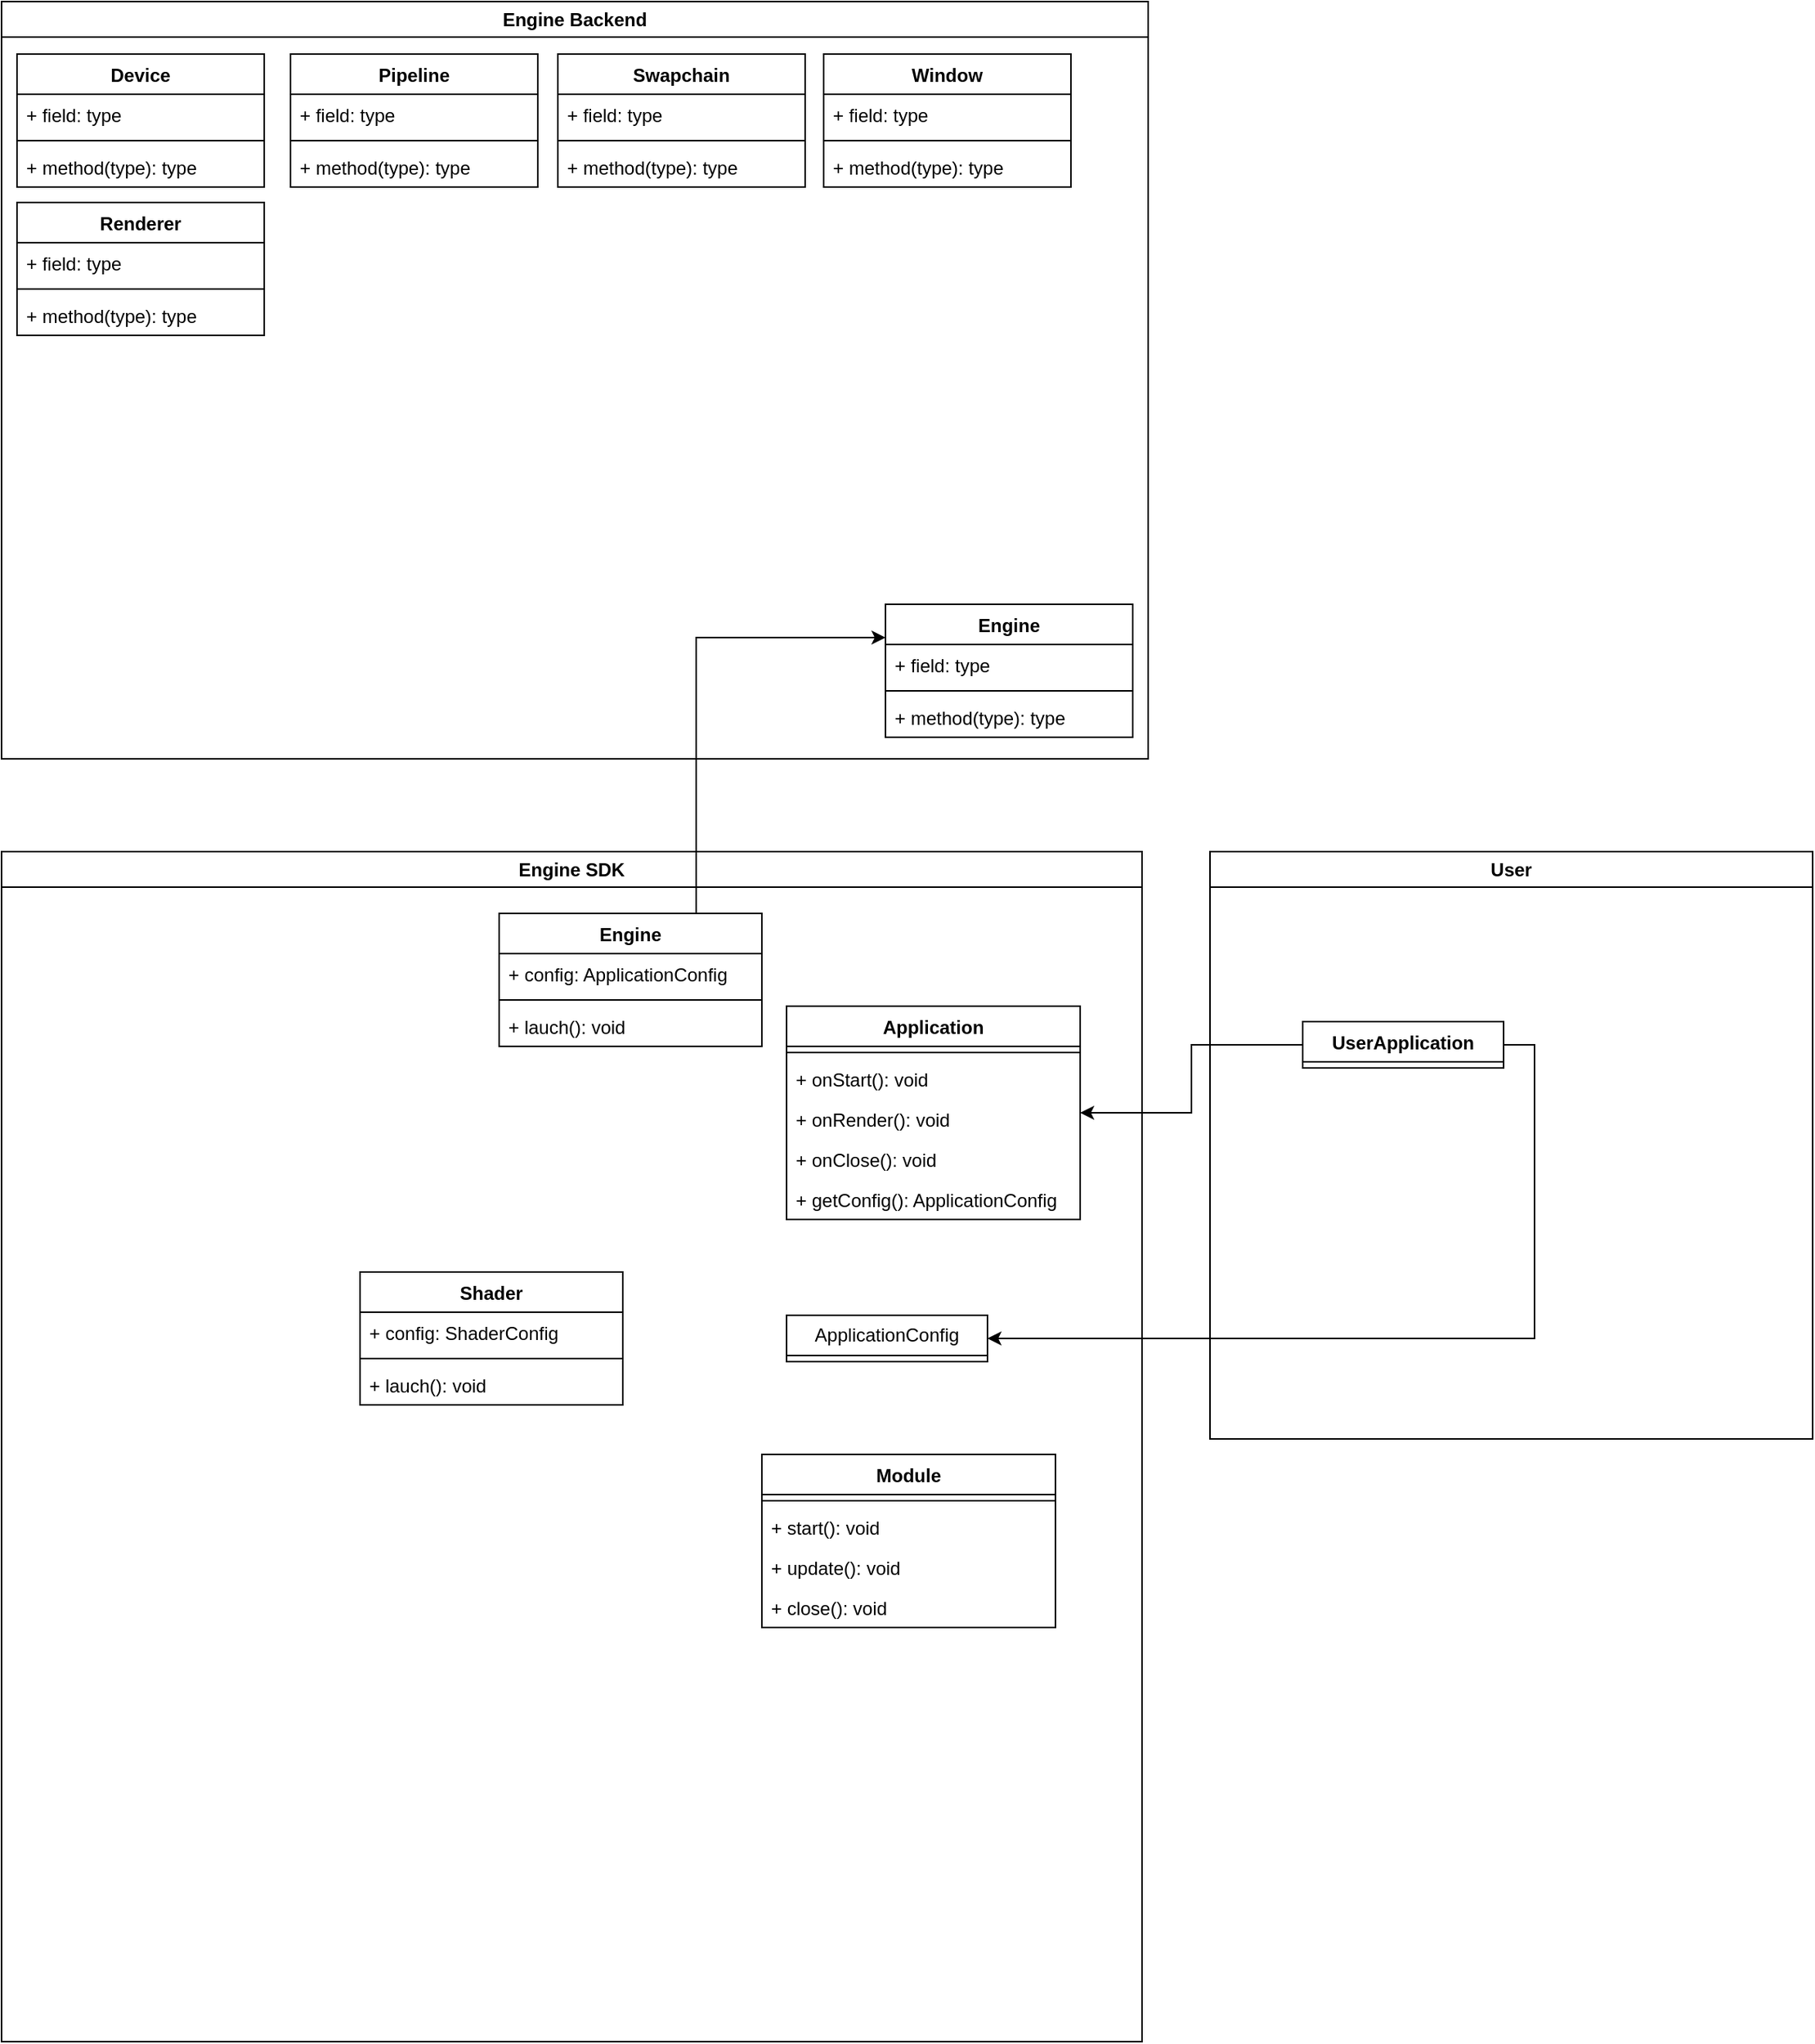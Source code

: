 <mxfile version="27.1.6" pages="4">
  <diagram id="8CSW4FF90N1-vGutsru7" name="architecture">
    <mxGraphModel dx="2864" dy="2256" grid="1" gridSize="10" guides="1" tooltips="1" connect="1" arrows="1" fold="1" page="1" pageScale="1" pageWidth="827" pageHeight="1169" math="0" shadow="0">
      <root>
        <mxCell id="0" />
        <mxCell id="1" parent="0" />
        <mxCell id="BBOB6hUD_L7DVc7jGb6--17" value="Engine SDK" style="swimlane;whiteSpace=wrap;html=1;" parent="1" vertex="1">
          <mxGeometry x="-782" y="-180" width="738" height="770" as="geometry" />
        </mxCell>
        <mxCell id="BBOB6hUD_L7DVc7jGb6--18" value="Application" style="swimlane;fontStyle=1;align=center;verticalAlign=top;childLayout=stackLayout;horizontal=1;startSize=26;horizontalStack=0;resizeParent=1;resizeParentMax=0;resizeLast=0;collapsible=1;marginBottom=0;whiteSpace=wrap;html=1;" parent="BBOB6hUD_L7DVc7jGb6--17" vertex="1">
          <mxGeometry x="508" y="100" width="190" height="138" as="geometry">
            <mxRectangle x="548" y="100" width="100" height="30" as="alternateBounds" />
          </mxGeometry>
        </mxCell>
        <mxCell id="BBOB6hUD_L7DVc7jGb6--20" value="" style="line;strokeWidth=1;fillColor=none;align=left;verticalAlign=middle;spacingTop=-1;spacingLeft=3;spacingRight=3;rotatable=0;labelPosition=right;points=[];portConstraint=eastwest;strokeColor=inherit;" parent="BBOB6hUD_L7DVc7jGb6--18" vertex="1">
          <mxGeometry y="26" width="190" height="8" as="geometry" />
        </mxCell>
        <mxCell id="BBOB6hUD_L7DVc7jGb6--21" value="+ onStart(): void" style="text;strokeColor=none;fillColor=none;align=left;verticalAlign=top;spacingLeft=4;spacingRight=4;overflow=hidden;rotatable=0;points=[[0,0.5],[1,0.5]];portConstraint=eastwest;whiteSpace=wrap;html=1;" parent="BBOB6hUD_L7DVc7jGb6--18" vertex="1">
          <mxGeometry y="34" width="190" height="26" as="geometry" />
        </mxCell>
        <mxCell id="BBOB6hUD_L7DVc7jGb6--22" value="+ onRender(): void" style="text;strokeColor=none;fillColor=none;align=left;verticalAlign=top;spacingLeft=4;spacingRight=4;overflow=hidden;rotatable=0;points=[[0,0.5],[1,0.5]];portConstraint=eastwest;whiteSpace=wrap;html=1;" parent="BBOB6hUD_L7DVc7jGb6--18" vertex="1">
          <mxGeometry y="60" width="190" height="26" as="geometry" />
        </mxCell>
        <mxCell id="BBOB6hUD_L7DVc7jGb6--24" value="+ onClose(): void" style="text;strokeColor=none;fillColor=none;align=left;verticalAlign=top;spacingLeft=4;spacingRight=4;overflow=hidden;rotatable=0;points=[[0,0.5],[1,0.5]];portConstraint=eastwest;whiteSpace=wrap;html=1;" parent="BBOB6hUD_L7DVc7jGb6--18" vertex="1">
          <mxGeometry y="86" width="190" height="26" as="geometry" />
        </mxCell>
        <mxCell id="BBOB6hUD_L7DVc7jGb6--79" value="+ getConfig(): ApplicationConfig" style="text;strokeColor=none;fillColor=none;align=left;verticalAlign=top;spacingLeft=4;spacingRight=4;overflow=hidden;rotatable=0;points=[[0,0.5],[1,0.5]];portConstraint=eastwest;whiteSpace=wrap;html=1;" parent="BBOB6hUD_L7DVc7jGb6--18" vertex="1">
          <mxGeometry y="112" width="190" height="26" as="geometry" />
        </mxCell>
        <mxCell id="BBOB6hUD_L7DVc7jGb6--69" value="ApplicationConfig" style="swimlane;fontStyle=0;childLayout=stackLayout;horizontal=1;startSize=26;fillColor=none;horizontalStack=0;resizeParent=1;resizeParentMax=0;resizeLast=0;collapsible=1;marginBottom=0;whiteSpace=wrap;html=1;" parent="BBOB6hUD_L7DVc7jGb6--17" vertex="1" collapsed="1">
          <mxGeometry x="508" y="300" width="130" height="30" as="geometry">
            <mxRectangle x="508" y="300" width="142" height="52" as="alternateBounds" />
          </mxGeometry>
        </mxCell>
        <mxCell id="BBOB6hUD_L7DVc7jGb6--70" value="*** fields ***" style="text;strokeColor=none;fillColor=none;align=left;verticalAlign=top;spacingLeft=4;spacingRight=4;overflow=hidden;rotatable=0;points=[[0,0.5],[1,0.5]];portConstraint=eastwest;whiteSpace=wrap;html=1;" parent="BBOB6hUD_L7DVc7jGb6--69" vertex="1">
          <mxGeometry y="26" width="142" height="26" as="geometry" />
        </mxCell>
        <mxCell id="BBOB6hUD_L7DVc7jGb6--86" value="Module" style="swimlane;fontStyle=1;align=center;verticalAlign=top;childLayout=stackLayout;horizontal=1;startSize=26;horizontalStack=0;resizeParent=1;resizeParentMax=0;resizeLast=0;collapsible=1;marginBottom=0;whiteSpace=wrap;html=1;" parent="BBOB6hUD_L7DVc7jGb6--17" vertex="1">
          <mxGeometry x="492" y="390" width="190" height="112" as="geometry">
            <mxRectangle x="548" y="100" width="100" height="30" as="alternateBounds" />
          </mxGeometry>
        </mxCell>
        <mxCell id="BBOB6hUD_L7DVc7jGb6--87" value="" style="line;strokeWidth=1;fillColor=none;align=left;verticalAlign=middle;spacingTop=-1;spacingLeft=3;spacingRight=3;rotatable=0;labelPosition=right;points=[];portConstraint=eastwest;strokeColor=inherit;" parent="BBOB6hUD_L7DVc7jGb6--86" vertex="1">
          <mxGeometry y="26" width="190" height="8" as="geometry" />
        </mxCell>
        <mxCell id="BBOB6hUD_L7DVc7jGb6--88" value="+ start(): void" style="text;strokeColor=none;fillColor=none;align=left;verticalAlign=top;spacingLeft=4;spacingRight=4;overflow=hidden;rotatable=0;points=[[0,0.5],[1,0.5]];portConstraint=eastwest;whiteSpace=wrap;html=1;" parent="BBOB6hUD_L7DVc7jGb6--86" vertex="1">
          <mxGeometry y="34" width="190" height="26" as="geometry" />
        </mxCell>
        <mxCell id="BBOB6hUD_L7DVc7jGb6--89" value="+ update(): void" style="text;strokeColor=none;fillColor=none;align=left;verticalAlign=top;spacingLeft=4;spacingRight=4;overflow=hidden;rotatable=0;points=[[0,0.5],[1,0.5]];portConstraint=eastwest;whiteSpace=wrap;html=1;" parent="BBOB6hUD_L7DVc7jGb6--86" vertex="1">
          <mxGeometry y="60" width="190" height="26" as="geometry" />
        </mxCell>
        <mxCell id="BBOB6hUD_L7DVc7jGb6--90" value="+ close(): void" style="text;strokeColor=none;fillColor=none;align=left;verticalAlign=top;spacingLeft=4;spacingRight=4;overflow=hidden;rotatable=0;points=[[0,0.5],[1,0.5]];portConstraint=eastwest;whiteSpace=wrap;html=1;" parent="BBOB6hUD_L7DVc7jGb6--86" vertex="1">
          <mxGeometry y="86" width="190" height="26" as="geometry" />
        </mxCell>
        <mxCell id="BBOB6hUD_L7DVc7jGb6--118" value="Engine" style="swimlane;fontStyle=1;align=center;verticalAlign=top;childLayout=stackLayout;horizontal=1;startSize=26;horizontalStack=0;resizeParent=1;resizeParentMax=0;resizeLast=0;collapsible=1;marginBottom=0;whiteSpace=wrap;html=1;" parent="BBOB6hUD_L7DVc7jGb6--17" vertex="1">
          <mxGeometry x="322" y="40" width="170" height="86" as="geometry">
            <mxRectangle x="60" y="50" width="100" height="30" as="alternateBounds" />
          </mxGeometry>
        </mxCell>
        <mxCell id="BBOB6hUD_L7DVc7jGb6--119" value="+ config: ApplicationConfig" style="text;strokeColor=none;fillColor=none;align=left;verticalAlign=top;spacingLeft=4;spacingRight=4;overflow=hidden;rotatable=0;points=[[0,0.5],[1,0.5]];portConstraint=eastwest;whiteSpace=wrap;html=1;" parent="BBOB6hUD_L7DVc7jGb6--118" vertex="1">
          <mxGeometry y="26" width="170" height="26" as="geometry" />
        </mxCell>
        <mxCell id="BBOB6hUD_L7DVc7jGb6--120" value="" style="line;strokeWidth=1;fillColor=none;align=left;verticalAlign=middle;spacingTop=-1;spacingLeft=3;spacingRight=3;rotatable=0;labelPosition=right;points=[];portConstraint=eastwest;strokeColor=inherit;" parent="BBOB6hUD_L7DVc7jGb6--118" vertex="1">
          <mxGeometry y="52" width="170" height="8" as="geometry" />
        </mxCell>
        <mxCell id="BBOB6hUD_L7DVc7jGb6--121" value="+ lauch(): void" style="text;strokeColor=none;fillColor=none;align=left;verticalAlign=top;spacingLeft=4;spacingRight=4;overflow=hidden;rotatable=0;points=[[0,0.5],[1,0.5]];portConstraint=eastwest;whiteSpace=wrap;html=1;" parent="BBOB6hUD_L7DVc7jGb6--118" vertex="1">
          <mxGeometry y="60" width="170" height="26" as="geometry" />
        </mxCell>
        <mxCell id="ikwSKeuNnDZOpYQvAKLv-1" value="Shader" style="swimlane;fontStyle=1;align=center;verticalAlign=top;childLayout=stackLayout;horizontal=1;startSize=26;horizontalStack=0;resizeParent=1;resizeParentMax=0;resizeLast=0;collapsible=1;marginBottom=0;whiteSpace=wrap;html=1;" vertex="1" parent="BBOB6hUD_L7DVc7jGb6--17">
          <mxGeometry x="232" y="272" width="170" height="86" as="geometry">
            <mxRectangle x="60" y="50" width="100" height="30" as="alternateBounds" />
          </mxGeometry>
        </mxCell>
        <mxCell id="ikwSKeuNnDZOpYQvAKLv-2" value="+ config: ShaderConfig" style="text;strokeColor=none;fillColor=none;align=left;verticalAlign=top;spacingLeft=4;spacingRight=4;overflow=hidden;rotatable=0;points=[[0,0.5],[1,0.5]];portConstraint=eastwest;whiteSpace=wrap;html=1;" vertex="1" parent="ikwSKeuNnDZOpYQvAKLv-1">
          <mxGeometry y="26" width="170" height="26" as="geometry" />
        </mxCell>
        <mxCell id="ikwSKeuNnDZOpYQvAKLv-3" value="" style="line;strokeWidth=1;fillColor=none;align=left;verticalAlign=middle;spacingTop=-1;spacingLeft=3;spacingRight=3;rotatable=0;labelPosition=right;points=[];portConstraint=eastwest;strokeColor=inherit;" vertex="1" parent="ikwSKeuNnDZOpYQvAKLv-1">
          <mxGeometry y="52" width="170" height="8" as="geometry" />
        </mxCell>
        <mxCell id="ikwSKeuNnDZOpYQvAKLv-4" value="+ lauch(): void" style="text;strokeColor=none;fillColor=none;align=left;verticalAlign=top;spacingLeft=4;spacingRight=4;overflow=hidden;rotatable=0;points=[[0,0.5],[1,0.5]];portConstraint=eastwest;whiteSpace=wrap;html=1;" vertex="1" parent="ikwSKeuNnDZOpYQvAKLv-1">
          <mxGeometry y="60" width="170" height="26" as="geometry" />
        </mxCell>
        <mxCell id="BBOB6hUD_L7DVc7jGb6--44" value="User" style="swimlane;whiteSpace=wrap;html=1;" parent="1" vertex="1">
          <mxGeometry y="-180" width="390" height="380" as="geometry" />
        </mxCell>
        <mxCell id="BBOB6hUD_L7DVc7jGb6--25" value="UserApplication" style="swimlane;fontStyle=1;align=center;verticalAlign=top;childLayout=stackLayout;horizontal=1;startSize=26;horizontalStack=0;resizeParent=1;resizeParentMax=0;resizeLast=0;collapsible=1;marginBottom=0;whiteSpace=wrap;html=1;" parent="BBOB6hUD_L7DVc7jGb6--44" vertex="1" collapsed="1">
          <mxGeometry x="60" y="110" width="130" height="30" as="geometry">
            <mxRectangle x="60" y="110" width="180" height="164" as="alternateBounds" />
          </mxGeometry>
        </mxCell>
        <mxCell id="BBOB6hUD_L7DVc7jGb6--26" value="+ config: ApplicationConfig" style="text;strokeColor=none;fillColor=none;align=left;verticalAlign=top;spacingLeft=4;spacingRight=4;overflow=hidden;rotatable=0;points=[[0,0.5],[1,0.5]];portConstraint=eastwest;whiteSpace=wrap;html=1;" parent="BBOB6hUD_L7DVc7jGb6--25" vertex="1">
          <mxGeometry y="26" width="180" height="26" as="geometry" />
        </mxCell>
        <mxCell id="BBOB6hUD_L7DVc7jGb6--27" value="" style="line;strokeWidth=1;fillColor=none;align=left;verticalAlign=middle;spacingTop=-1;spacingLeft=3;spacingRight=3;rotatable=0;labelPosition=right;points=[];portConstraint=eastwest;strokeColor=inherit;" parent="BBOB6hUD_L7DVc7jGb6--25" vertex="1">
          <mxGeometry y="52" width="180" height="8" as="geometry" />
        </mxCell>
        <mxCell id="BBOB6hUD_L7DVc7jGb6--28" value="+ onStart(): void" style="text;strokeColor=none;fillColor=none;align=left;verticalAlign=top;spacingLeft=4;spacingRight=4;overflow=hidden;rotatable=0;points=[[0,0.5],[1,0.5]];portConstraint=eastwest;whiteSpace=wrap;html=1;" parent="BBOB6hUD_L7DVc7jGb6--25" vertex="1">
          <mxGeometry y="60" width="180" height="26" as="geometry" />
        </mxCell>
        <mxCell id="BBOB6hUD_L7DVc7jGb6--29" value="+ onRender(): void" style="text;strokeColor=none;fillColor=none;align=left;verticalAlign=top;spacingLeft=4;spacingRight=4;overflow=hidden;rotatable=0;points=[[0,0.5],[1,0.5]];portConstraint=eastwest;whiteSpace=wrap;html=1;" parent="BBOB6hUD_L7DVc7jGb6--25" vertex="1">
          <mxGeometry y="86" width="180" height="26" as="geometry" />
        </mxCell>
        <mxCell id="BBOB6hUD_L7DVc7jGb6--30" value="+ onClose(): void" style="text;strokeColor=none;fillColor=none;align=left;verticalAlign=top;spacingLeft=4;spacingRight=4;overflow=hidden;rotatable=0;points=[[0,0.5],[1,0.5]];portConstraint=eastwest;whiteSpace=wrap;html=1;" parent="BBOB6hUD_L7DVc7jGb6--25" vertex="1">
          <mxGeometry y="112" width="180" height="26" as="geometry" />
        </mxCell>
        <mxCell id="BBOB6hUD_L7DVc7jGb6--77" value="+ getConfig(): ApplicationConfig" style="text;strokeColor=none;fillColor=none;align=left;verticalAlign=top;spacingLeft=4;spacingRight=4;overflow=hidden;rotatable=0;points=[[0,0.5],[1,0.5]];portConstraint=eastwest;whiteSpace=wrap;html=1;" parent="BBOB6hUD_L7DVc7jGb6--25" vertex="1">
          <mxGeometry y="138" width="180" height="26" as="geometry" />
        </mxCell>
        <mxCell id="BBOB6hUD_L7DVc7jGb6--74" value="Engine Backend" style="swimlane;whiteSpace=wrap;html=1;" parent="1" vertex="1">
          <mxGeometry x="-782" y="-730" width="742" height="490" as="geometry" />
        </mxCell>
        <mxCell id="BBOB6hUD_L7DVc7jGb6--96" value="Pipeline" style="swimlane;fontStyle=1;align=center;verticalAlign=top;childLayout=stackLayout;horizontal=1;startSize=26;horizontalStack=0;resizeParent=1;resizeParentMax=0;resizeLast=0;collapsible=1;marginBottom=0;whiteSpace=wrap;html=1;" parent="BBOB6hUD_L7DVc7jGb6--74" vertex="1">
          <mxGeometry x="187" y="34" width="160" height="86" as="geometry" />
        </mxCell>
        <mxCell id="BBOB6hUD_L7DVc7jGb6--97" value="+ field: type" style="text;strokeColor=none;fillColor=none;align=left;verticalAlign=top;spacingLeft=4;spacingRight=4;overflow=hidden;rotatable=0;points=[[0,0.5],[1,0.5]];portConstraint=eastwest;whiteSpace=wrap;html=1;" parent="BBOB6hUD_L7DVc7jGb6--96" vertex="1">
          <mxGeometry y="26" width="160" height="26" as="geometry" />
        </mxCell>
        <mxCell id="BBOB6hUD_L7DVc7jGb6--98" value="" style="line;strokeWidth=1;fillColor=none;align=left;verticalAlign=middle;spacingTop=-1;spacingLeft=3;spacingRight=3;rotatable=0;labelPosition=right;points=[];portConstraint=eastwest;strokeColor=inherit;" parent="BBOB6hUD_L7DVc7jGb6--96" vertex="1">
          <mxGeometry y="52" width="160" height="8" as="geometry" />
        </mxCell>
        <mxCell id="BBOB6hUD_L7DVc7jGb6--99" value="+ method(type): type" style="text;strokeColor=none;fillColor=none;align=left;verticalAlign=top;spacingLeft=4;spacingRight=4;overflow=hidden;rotatable=0;points=[[0,0.5],[1,0.5]];portConstraint=eastwest;whiteSpace=wrap;html=1;" parent="BBOB6hUD_L7DVc7jGb6--96" vertex="1">
          <mxGeometry y="60" width="160" height="26" as="geometry" />
        </mxCell>
        <mxCell id="BBOB6hUD_L7DVc7jGb6--100" value="Device" style="swimlane;fontStyle=1;align=center;verticalAlign=top;childLayout=stackLayout;horizontal=1;startSize=26;horizontalStack=0;resizeParent=1;resizeParentMax=0;resizeLast=0;collapsible=1;marginBottom=0;whiteSpace=wrap;html=1;" parent="BBOB6hUD_L7DVc7jGb6--74" vertex="1">
          <mxGeometry x="10" y="34" width="160" height="86" as="geometry" />
        </mxCell>
        <mxCell id="BBOB6hUD_L7DVc7jGb6--101" value="+ field: type" style="text;strokeColor=none;fillColor=none;align=left;verticalAlign=top;spacingLeft=4;spacingRight=4;overflow=hidden;rotatable=0;points=[[0,0.5],[1,0.5]];portConstraint=eastwest;whiteSpace=wrap;html=1;" parent="BBOB6hUD_L7DVc7jGb6--100" vertex="1">
          <mxGeometry y="26" width="160" height="26" as="geometry" />
        </mxCell>
        <mxCell id="BBOB6hUD_L7DVc7jGb6--102" value="" style="line;strokeWidth=1;fillColor=none;align=left;verticalAlign=middle;spacingTop=-1;spacingLeft=3;spacingRight=3;rotatable=0;labelPosition=right;points=[];portConstraint=eastwest;strokeColor=inherit;" parent="BBOB6hUD_L7DVc7jGb6--100" vertex="1">
          <mxGeometry y="52" width="160" height="8" as="geometry" />
        </mxCell>
        <mxCell id="BBOB6hUD_L7DVc7jGb6--103" value="+ method(type): type" style="text;strokeColor=none;fillColor=none;align=left;verticalAlign=top;spacingLeft=4;spacingRight=4;overflow=hidden;rotatable=0;points=[[0,0.5],[1,0.5]];portConstraint=eastwest;whiteSpace=wrap;html=1;" parent="BBOB6hUD_L7DVc7jGb6--100" vertex="1">
          <mxGeometry y="60" width="160" height="26" as="geometry" />
        </mxCell>
        <mxCell id="BBOB6hUD_L7DVc7jGb6--104" value="Swapchain" style="swimlane;fontStyle=1;align=center;verticalAlign=top;childLayout=stackLayout;horizontal=1;startSize=26;horizontalStack=0;resizeParent=1;resizeParentMax=0;resizeLast=0;collapsible=1;marginBottom=0;whiteSpace=wrap;html=1;" parent="BBOB6hUD_L7DVc7jGb6--74" vertex="1">
          <mxGeometry x="360" y="34" width="160" height="86" as="geometry" />
        </mxCell>
        <mxCell id="BBOB6hUD_L7DVc7jGb6--105" value="+ field: type" style="text;strokeColor=none;fillColor=none;align=left;verticalAlign=top;spacingLeft=4;spacingRight=4;overflow=hidden;rotatable=0;points=[[0,0.5],[1,0.5]];portConstraint=eastwest;whiteSpace=wrap;html=1;" parent="BBOB6hUD_L7DVc7jGb6--104" vertex="1">
          <mxGeometry y="26" width="160" height="26" as="geometry" />
        </mxCell>
        <mxCell id="BBOB6hUD_L7DVc7jGb6--106" value="" style="line;strokeWidth=1;fillColor=none;align=left;verticalAlign=middle;spacingTop=-1;spacingLeft=3;spacingRight=3;rotatable=0;labelPosition=right;points=[];portConstraint=eastwest;strokeColor=inherit;" parent="BBOB6hUD_L7DVc7jGb6--104" vertex="1">
          <mxGeometry y="52" width="160" height="8" as="geometry" />
        </mxCell>
        <mxCell id="BBOB6hUD_L7DVc7jGb6--107" value="+ method(type): type" style="text;strokeColor=none;fillColor=none;align=left;verticalAlign=top;spacingLeft=4;spacingRight=4;overflow=hidden;rotatable=0;points=[[0,0.5],[1,0.5]];portConstraint=eastwest;whiteSpace=wrap;html=1;" parent="BBOB6hUD_L7DVc7jGb6--104" vertex="1">
          <mxGeometry y="60" width="160" height="26" as="geometry" />
        </mxCell>
        <mxCell id="BBOB6hUD_L7DVc7jGb6--110" value="Window" style="swimlane;fontStyle=1;align=center;verticalAlign=top;childLayout=stackLayout;horizontal=1;startSize=26;horizontalStack=0;resizeParent=1;resizeParentMax=0;resizeLast=0;collapsible=1;marginBottom=0;whiteSpace=wrap;html=1;" parent="BBOB6hUD_L7DVc7jGb6--74" vertex="1">
          <mxGeometry x="532" y="34" width="160" height="86" as="geometry" />
        </mxCell>
        <mxCell id="BBOB6hUD_L7DVc7jGb6--111" value="+ field: type" style="text;strokeColor=none;fillColor=none;align=left;verticalAlign=top;spacingLeft=4;spacingRight=4;overflow=hidden;rotatable=0;points=[[0,0.5],[1,0.5]];portConstraint=eastwest;whiteSpace=wrap;html=1;" parent="BBOB6hUD_L7DVc7jGb6--110" vertex="1">
          <mxGeometry y="26" width="160" height="26" as="geometry" />
        </mxCell>
        <mxCell id="BBOB6hUD_L7DVc7jGb6--112" value="" style="line;strokeWidth=1;fillColor=none;align=left;verticalAlign=middle;spacingTop=-1;spacingLeft=3;spacingRight=3;rotatable=0;labelPosition=right;points=[];portConstraint=eastwest;strokeColor=inherit;" parent="BBOB6hUD_L7DVc7jGb6--110" vertex="1">
          <mxGeometry y="52" width="160" height="8" as="geometry" />
        </mxCell>
        <mxCell id="BBOB6hUD_L7DVc7jGb6--113" value="+ method(type): type" style="text;strokeColor=none;fillColor=none;align=left;verticalAlign=top;spacingLeft=4;spacingRight=4;overflow=hidden;rotatable=0;points=[[0,0.5],[1,0.5]];portConstraint=eastwest;whiteSpace=wrap;html=1;" parent="BBOB6hUD_L7DVc7jGb6--110" vertex="1">
          <mxGeometry y="60" width="160" height="26" as="geometry" />
        </mxCell>
        <mxCell id="BBOB6hUD_L7DVc7jGb6--114" value="Renderer" style="swimlane;fontStyle=1;align=center;verticalAlign=top;childLayout=stackLayout;horizontal=1;startSize=26;horizontalStack=0;resizeParent=1;resizeParentMax=0;resizeLast=0;collapsible=1;marginBottom=0;whiteSpace=wrap;html=1;" parent="BBOB6hUD_L7DVc7jGb6--74" vertex="1">
          <mxGeometry x="10" y="130" width="160" height="86" as="geometry" />
        </mxCell>
        <mxCell id="BBOB6hUD_L7DVc7jGb6--115" value="+ field: type" style="text;strokeColor=none;fillColor=none;align=left;verticalAlign=top;spacingLeft=4;spacingRight=4;overflow=hidden;rotatable=0;points=[[0,0.5],[1,0.5]];portConstraint=eastwest;whiteSpace=wrap;html=1;" parent="BBOB6hUD_L7DVc7jGb6--114" vertex="1">
          <mxGeometry y="26" width="160" height="26" as="geometry" />
        </mxCell>
        <mxCell id="BBOB6hUD_L7DVc7jGb6--116" value="" style="line;strokeWidth=1;fillColor=none;align=left;verticalAlign=middle;spacingTop=-1;spacingLeft=3;spacingRight=3;rotatable=0;labelPosition=right;points=[];portConstraint=eastwest;strokeColor=inherit;" parent="BBOB6hUD_L7DVc7jGb6--114" vertex="1">
          <mxGeometry y="52" width="160" height="8" as="geometry" />
        </mxCell>
        <mxCell id="BBOB6hUD_L7DVc7jGb6--117" value="+ method(type): type" style="text;strokeColor=none;fillColor=none;align=left;verticalAlign=top;spacingLeft=4;spacingRight=4;overflow=hidden;rotatable=0;points=[[0,0.5],[1,0.5]];portConstraint=eastwest;whiteSpace=wrap;html=1;" parent="BBOB6hUD_L7DVc7jGb6--114" vertex="1">
          <mxGeometry y="60" width="160" height="26" as="geometry" />
        </mxCell>
        <mxCell id="BBOB6hUD_L7DVc7jGb6--122" value="Engine" style="swimlane;fontStyle=1;align=center;verticalAlign=top;childLayout=stackLayout;horizontal=1;startSize=26;horizontalStack=0;resizeParent=1;resizeParentMax=0;resizeLast=0;collapsible=1;marginBottom=0;whiteSpace=wrap;html=1;" parent="BBOB6hUD_L7DVc7jGb6--74" vertex="1">
          <mxGeometry x="572" y="390" width="160" height="86" as="geometry" />
        </mxCell>
        <mxCell id="BBOB6hUD_L7DVc7jGb6--123" value="+ field: type" style="text;strokeColor=none;fillColor=none;align=left;verticalAlign=top;spacingLeft=4;spacingRight=4;overflow=hidden;rotatable=0;points=[[0,0.5],[1,0.5]];portConstraint=eastwest;whiteSpace=wrap;html=1;" parent="BBOB6hUD_L7DVc7jGb6--122" vertex="1">
          <mxGeometry y="26" width="160" height="26" as="geometry" />
        </mxCell>
        <mxCell id="BBOB6hUD_L7DVc7jGb6--124" value="" style="line;strokeWidth=1;fillColor=none;align=left;verticalAlign=middle;spacingTop=-1;spacingLeft=3;spacingRight=3;rotatable=0;labelPosition=right;points=[];portConstraint=eastwest;strokeColor=inherit;" parent="BBOB6hUD_L7DVc7jGb6--122" vertex="1">
          <mxGeometry y="52" width="160" height="8" as="geometry" />
        </mxCell>
        <mxCell id="BBOB6hUD_L7DVc7jGb6--125" value="+ method(type): type" style="text;strokeColor=none;fillColor=none;align=left;verticalAlign=top;spacingLeft=4;spacingRight=4;overflow=hidden;rotatable=0;points=[[0,0.5],[1,0.5]];portConstraint=eastwest;whiteSpace=wrap;html=1;" parent="BBOB6hUD_L7DVc7jGb6--122" vertex="1">
          <mxGeometry y="60" width="160" height="26" as="geometry" />
        </mxCell>
        <mxCell id="BBOB6hUD_L7DVc7jGb6--75" style="edgeStyle=orthogonalEdgeStyle;rounded=0;orthogonalLoop=1;jettySize=auto;html=1;entryX=1;entryY=0.5;entryDx=0;entryDy=0;" parent="1" source="BBOB6hUD_L7DVc7jGb6--26" target="BBOB6hUD_L7DVc7jGb6--18" edge="1">
          <mxGeometry relative="1" as="geometry">
            <mxPoint x="-88" y="-31" as="targetPoint" />
          </mxGeometry>
        </mxCell>
        <mxCell id="BBOB6hUD_L7DVc7jGb6--85" style="edgeStyle=orthogonalEdgeStyle;rounded=0;orthogonalLoop=1;jettySize=auto;html=1;exitX=1;exitY=0.5;exitDx=0;exitDy=0;entryX=1;entryY=0.5;entryDx=0;entryDy=0;" parent="1" source="BBOB6hUD_L7DVc7jGb6--77" target="BBOB6hUD_L7DVc7jGb6--69" edge="1">
          <mxGeometry relative="1" as="geometry">
            <Array as="points">
              <mxPoint x="210" y="-55" />
              <mxPoint x="210" y="135" />
            </Array>
          </mxGeometry>
        </mxCell>
        <mxCell id="BBOB6hUD_L7DVc7jGb6--127" style="edgeStyle=orthogonalEdgeStyle;rounded=0;orthogonalLoop=1;jettySize=auto;html=1;exitX=0.75;exitY=0;exitDx=0;exitDy=0;entryX=0;entryY=0.25;entryDx=0;entryDy=0;" parent="1" source="BBOB6hUD_L7DVc7jGb6--118" target="BBOB6hUD_L7DVc7jGb6--122" edge="1">
          <mxGeometry relative="1" as="geometry" />
        </mxCell>
      </root>
    </mxGraphModel>
  </diagram>
  <diagram id="V4PkayzIa6XQgWWwzlsZ" name="engine-entry-flow">
    <mxGraphModel dx="2253" dy="761" grid="1" gridSize="10" guides="1" tooltips="1" connect="1" arrows="1" fold="1" page="1" pageScale="1" pageWidth="827" pageHeight="1169" math="0" shadow="0">
      <root>
        <mxCell id="0" />
        <mxCell id="1" parent="0" />
        <mxCell id="iGaDnqJwKuyefuH-cSoQ-2" value="User/SDK" style="swimlane;whiteSpace=wrap;html=1;" parent="1" vertex="1">
          <mxGeometry x="-130" y="110" width="450" height="410" as="geometry" />
        </mxCell>
        <mxCell id="iGaDnqJwKuyefuH-cSoQ-29" style="edgeStyle=orthogonalEdgeStyle;rounded=0;orthogonalLoop=1;jettySize=auto;html=1;exitX=0.25;exitY=1;exitDx=0;exitDy=0;entryX=0.25;entryY=0;entryDx=0;entryDy=0;" parent="iGaDnqJwKuyefuH-cSoQ-2" source="UgUuZzhGdfhLJxjVj2-U-2" target="UgUuZzhGdfhLJxjVj2-U-1" edge="1">
          <mxGeometry relative="1" as="geometry" />
        </mxCell>
        <mxCell id="iGaDnqJwKuyefuH-cSoQ-30" value="1.&lt;br&gt;Application" style="edgeLabel;html=1;align=center;verticalAlign=middle;resizable=0;points=[];" parent="iGaDnqJwKuyefuH-cSoQ-29" vertex="1" connectable="0">
          <mxGeometry x="-0.065" relative="1" as="geometry">
            <mxPoint as="offset" />
          </mxGeometry>
        </mxCell>
        <mxCell id="iGaDnqJwKuyefuH-cSoQ-39" style="edgeStyle=orthogonalEdgeStyle;rounded=0;orthogonalLoop=1;jettySize=auto;html=1;exitX=1;exitY=0.25;exitDx=0;exitDy=0;entryX=0;entryY=0;entryDx=0;entryDy=0;" parent="iGaDnqJwKuyefuH-cSoQ-2" source="UgUuZzhGdfhLJxjVj2-U-2" target="iGaDnqJwKuyefuH-cSoQ-15" edge="1">
          <mxGeometry relative="1" as="geometry" />
        </mxCell>
        <mxCell id="iGaDnqJwKuyefuH-cSoQ-40" value="5.&lt;br&gt;Engine Call" style="edgeLabel;html=1;align=center;verticalAlign=middle;resizable=0;points=[];" parent="iGaDnqJwKuyefuH-cSoQ-39" vertex="1" connectable="0">
          <mxGeometry x="-0.249" y="-1" relative="1" as="geometry">
            <mxPoint as="offset" />
          </mxGeometry>
        </mxCell>
        <mxCell id="UgUuZzhGdfhLJxjVj2-U-2" value="Application" style="rounded=0;whiteSpace=wrap;html=1;" parent="iGaDnqJwKuyefuH-cSoQ-2" vertex="1">
          <mxGeometry x="20" y="40" width="150" height="40" as="geometry" />
        </mxCell>
        <mxCell id="iGaDnqJwKuyefuH-cSoQ-27" style="edgeStyle=orthogonalEdgeStyle;rounded=0;orthogonalLoop=1;jettySize=auto;html=1;exitX=1;exitY=0.25;exitDx=0;exitDy=0;entryX=0;entryY=0.5;entryDx=0;entryDy=0;" parent="iGaDnqJwKuyefuH-cSoQ-2" source="UgUuZzhGdfhLJxjVj2-U-1" target="iGaDnqJwKuyefuH-cSoQ-15" edge="1">
          <mxGeometry relative="1" as="geometry" />
        </mxCell>
        <mxCell id="iGaDnqJwKuyefuH-cSoQ-31" value="2.&lt;br&gt;Application Config" style="edgeLabel;html=1;align=center;verticalAlign=middle;resizable=0;points=[];" parent="iGaDnqJwKuyefuH-cSoQ-27" vertex="1" connectable="0">
          <mxGeometry x="0.057" y="4" relative="1" as="geometry">
            <mxPoint y="-1" as="offset" />
          </mxGeometry>
        </mxCell>
        <mxCell id="iGaDnqJwKuyefuH-cSoQ-35" style="edgeStyle=orthogonalEdgeStyle;rounded=0;orthogonalLoop=1;jettySize=auto;html=1;exitX=0.75;exitY=0;exitDx=0;exitDy=0;entryX=0.75;entryY=1;entryDx=0;entryDy=0;" parent="iGaDnqJwKuyefuH-cSoQ-2" source="UgUuZzhGdfhLJxjVj2-U-1" target="UgUuZzhGdfhLJxjVj2-U-2" edge="1">
          <mxGeometry relative="1" as="geometry" />
        </mxCell>
        <mxCell id="iGaDnqJwKuyefuH-cSoQ-36" value="4.&lt;br&gt;Ref to Engine" style="edgeLabel;html=1;align=center;verticalAlign=middle;resizable=0;points=[];" parent="iGaDnqJwKuyefuH-cSoQ-35" vertex="1" connectable="0">
          <mxGeometry x="0.052" y="2" relative="1" as="geometry">
            <mxPoint x="3" y="2" as="offset" />
          </mxGeometry>
        </mxCell>
        <mxCell id="UgUuZzhGdfhLJxjVj2-U-1" value="Hephaestus instance" style="rounded=0;whiteSpace=wrap;html=1;" parent="iGaDnqJwKuyefuH-cSoQ-2" vertex="1">
          <mxGeometry x="20" y="190" width="160" height="90" as="geometry" />
        </mxCell>
        <mxCell id="iGaDnqJwKuyefuH-cSoQ-45" style="edgeStyle=orthogonalEdgeStyle;rounded=0;orthogonalLoop=1;jettySize=auto;html=1;exitX=0.25;exitY=0;exitDx=0;exitDy=0;entryX=1;entryY=0.75;entryDx=0;entryDy=0;" parent="iGaDnqJwKuyefuH-cSoQ-2" source="iGaDnqJwKuyefuH-cSoQ-15" target="UgUuZzhGdfhLJxjVj2-U-2" edge="1">
          <mxGeometry relative="1" as="geometry" />
        </mxCell>
        <mxCell id="iGaDnqJwKuyefuH-cSoQ-46" value="8.&lt;br&gt;Return" style="edgeLabel;html=1;align=center;verticalAlign=middle;resizable=0;points=[];" parent="iGaDnqJwKuyefuH-cSoQ-45" vertex="1" connectable="0">
          <mxGeometry x="-0.569" relative="1" as="geometry">
            <mxPoint as="offset" />
          </mxGeometry>
        </mxCell>
        <mxCell id="iGaDnqJwKuyefuH-cSoQ-15" value="Engine" style="rounded=0;whiteSpace=wrap;html=1;" parent="iGaDnqJwKuyefuH-cSoQ-2" vertex="1">
          <mxGeometry x="340" y="130" width="100" height="100" as="geometry" />
        </mxCell>
        <mxCell id="iGaDnqJwKuyefuH-cSoQ-4" value="Engine" style="swimlane;whiteSpace=wrap;html=1;" parent="1" vertex="1">
          <mxGeometry x="467" y="110" width="360" height="290" as="geometry" />
        </mxCell>
        <mxCell id="UgUuZzhGdfhLJxjVj2-U-3" value="Engine" style="rounded=0;whiteSpace=wrap;html=1;" parent="iGaDnqJwKuyefuH-cSoQ-4" vertex="1">
          <mxGeometry x="23" y="60" width="160" height="170" as="geometry" />
        </mxCell>
        <mxCell id="iGaDnqJwKuyefuH-cSoQ-33" style="edgeStyle=orthogonalEdgeStyle;rounded=0;orthogonalLoop=1;jettySize=auto;html=1;exitX=0.75;exitY=0;exitDx=0;exitDy=0;entryX=0;entryY=0.25;entryDx=0;entryDy=0;" parent="1" source="iGaDnqJwKuyefuH-cSoQ-15" target="UgUuZzhGdfhLJxjVj2-U-3" edge="1">
          <mxGeometry relative="1" as="geometry" />
        </mxCell>
        <mxCell id="iGaDnqJwKuyefuH-cSoQ-34" value="3.&lt;br&gt;Application Config" style="edgeLabel;html=1;align=center;verticalAlign=middle;resizable=0;points=[];" parent="iGaDnqJwKuyefuH-cSoQ-33" vertex="1" connectable="0">
          <mxGeometry x="0.012" y="-1" relative="1" as="geometry">
            <mxPoint x="28" as="offset" />
          </mxGeometry>
        </mxCell>
        <mxCell id="iGaDnqJwKuyefuH-cSoQ-41" style="edgeStyle=orthogonalEdgeStyle;rounded=0;orthogonalLoop=1;jettySize=auto;html=1;exitX=1;exitY=0.5;exitDx=0;exitDy=0;entryX=0;entryY=0.75;entryDx=0;entryDy=0;" parent="1" source="iGaDnqJwKuyefuH-cSoQ-15" target="UgUuZzhGdfhLJxjVj2-U-3" edge="1">
          <mxGeometry relative="1" as="geometry" />
        </mxCell>
        <mxCell id="iGaDnqJwKuyefuH-cSoQ-42" value="6.&lt;div&gt;Engine Call&lt;/div&gt;" style="edgeLabel;html=1;align=center;verticalAlign=middle;resizable=0;points=[];" parent="iGaDnqJwKuyefuH-cSoQ-41" vertex="1" connectable="0">
          <mxGeometry x="-0.232" y="3" relative="1" as="geometry">
            <mxPoint x="18" as="offset" />
          </mxGeometry>
        </mxCell>
        <mxCell id="iGaDnqJwKuyefuH-cSoQ-43" style="edgeStyle=orthogonalEdgeStyle;rounded=0;orthogonalLoop=1;jettySize=auto;html=1;exitX=0;exitY=1;exitDx=0;exitDy=0;entryX=1;entryY=0.75;entryDx=0;entryDy=0;" parent="1" source="UgUuZzhGdfhLJxjVj2-U-3" target="iGaDnqJwKuyefuH-cSoQ-15" edge="1">
          <mxGeometry relative="1" as="geometry" />
        </mxCell>
        <mxCell id="iGaDnqJwKuyefuH-cSoQ-44" value="7.&lt;div&gt;Return&lt;/div&gt;" style="edgeLabel;html=1;align=center;verticalAlign=middle;resizable=0;points=[];" parent="iGaDnqJwKuyefuH-cSoQ-43" vertex="1" connectable="0">
          <mxGeometry x="0.107" y="3" relative="1" as="geometry">
            <mxPoint as="offset" />
          </mxGeometry>
        </mxCell>
      </root>
    </mxGraphModel>
  </diagram>
  <diagram id="Oa7g_Brs1DSem0jeupDc" name="shader-arch">
    <mxGraphModel dx="1426" dy="761" grid="1" gridSize="10" guides="1" tooltips="1" connect="1" arrows="1" fold="1" page="1" pageScale="1" pageWidth="827" pageHeight="1169" math="0" shadow="0">
      <root>
        <mxCell id="0" />
        <mxCell id="1" parent="0" />
      </root>
    </mxGraphModel>
  </diagram>
  <diagram id="DpwtMCsMX44rAe4KwRdS" name="vulkan-swapchain-sync">
    <mxGraphModel dx="3420" dy="1384" grid="1" gridSize="10" guides="1" tooltips="1" connect="1" arrows="1" fold="1" page="1" pageScale="1" pageWidth="827" pageHeight="1169" math="0" shadow="0">
      <root>
        <mxCell id="0" />
        <mxCell id="1" parent="0" />
        <mxCell id="CWO7D-FzDelhE3tpwB9m-2" value="Swapchain" style="swimlane;whiteSpace=wrap;html=1;" vertex="1" parent="1">
          <mxGeometry x="-180" y="100" width="365" height="380" as="geometry" />
        </mxCell>
        <mxCell id="CWO7D-FzDelhE3tpwB9m-4" value="imageAvaliableSemapores[MAX_FRAMES_IN_FLIGHT]" style="text;html=1;align=center;verticalAlign=middle;resizable=0;points=[];autosize=1;strokeColor=none;fillColor=none;" vertex="1" parent="CWO7D-FzDelhE3tpwB9m-2">
          <mxGeometry x="20" y="150" width="320" height="30" as="geometry" />
        </mxCell>
        <mxCell id="CWO7D-FzDelhE3tpwB9m-5" value="renderFinishedSemapores[MAX_FRAMES_IN_FLIGHT]" style="text;html=1;align=center;verticalAlign=middle;resizable=0;points=[];autosize=1;strokeColor=none;fillColor=none;" vertex="1" parent="CWO7D-FzDelhE3tpwB9m-2">
          <mxGeometry x="20" y="190" width="320" height="30" as="geometry" />
        </mxCell>
        <mxCell id="CWO7D-FzDelhE3tpwB9m-6" value="inFlightFences[MAX_FRAMES_IN_FLIGHT]" style="text;html=1;align=center;verticalAlign=middle;resizable=0;points=[];autosize=1;strokeColor=none;fillColor=none;" vertex="1" parent="CWO7D-FzDelhE3tpwB9m-2">
          <mxGeometry x="20" y="230" width="260" height="30" as="geometry" />
        </mxCell>
        <mxCell id="CWO7D-FzDelhE3tpwB9m-7" value="imagesInFlight[imageCount]" style="text;html=1;align=center;verticalAlign=middle;resizable=0;points=[];autosize=1;strokeColor=none;fillColor=none;" vertex="1" parent="CWO7D-FzDelhE3tpwB9m-2">
          <mxGeometry x="65" y="270" width="170" height="30" as="geometry" />
        </mxCell>
        <mxCell id="CWO7D-FzDelhE3tpwB9m-8" value="&amp;nbsp;" style="text;html=1;align=center;verticalAlign=middle;resizable=0;points=[];autosize=1;strokeColor=none;fillColor=none;" vertex="1" parent="CWO7D-FzDelhE3tpwB9m-2">
          <mxGeometry x="150" y="30" width="30" height="30" as="geometry" />
        </mxCell>
        <mxCell id="CWO7D-FzDelhE3tpwB9m-9" value="images[imageCount]" style="text;html=1;align=center;verticalAlign=middle;resizable=0;points=[];autosize=1;strokeColor=none;fillColor=none;" vertex="1" parent="CWO7D-FzDelhE3tpwB9m-2">
          <mxGeometry x="100" y="90" width="130" height="30" as="geometry" />
        </mxCell>
        <mxCell id="CWO7D-FzDelhE3tpwB9m-11" value="framebuffers[imageCount]" style="text;html=1;align=center;verticalAlign=middle;resizable=0;points=[];autosize=1;strokeColor=none;fillColor=none;" vertex="1" parent="CWO7D-FzDelhE3tpwB9m-2">
          <mxGeometry x="100" y="120" width="160" height="30" as="geometry" />
        </mxCell>
        <mxCell id="CWO7D-FzDelhE3tpwB9m-13" value="imageCount = ??" style="text;html=1;align=center;verticalAlign=middle;resizable=0;points=[];autosize=1;strokeColor=none;fillColor=none;" vertex="1" parent="CWO7D-FzDelhE3tpwB9m-2">
          <mxGeometry x="100" y="60" width="120" height="30" as="geometry" />
        </mxCell>
        <mxCell id="CWO7D-FzDelhE3tpwB9m-14" value="int currentFrame" style="text;html=1;align=center;verticalAlign=middle;resizable=0;points=[];autosize=1;strokeColor=none;fillColor=none;" vertex="1" parent="CWO7D-FzDelhE3tpwB9m-2">
          <mxGeometry x="100" y="308" width="110" height="30" as="geometry" />
        </mxCell>
        <mxCell id="CWO7D-FzDelhE3tpwB9m-3" value="Renderer" style="swimlane;whiteSpace=wrap;html=1;" vertex="1" parent="1">
          <mxGeometry x="370" y="180" width="200" height="200" as="geometry" />
        </mxCell>
        <mxCell id="CWO7D-FzDelhE3tpwB9m-15" value="Swapchain swapchain&lt;div&gt;currentImageIndex&lt;br&gt;currentFrameIndex = 0&lt;/div&gt;&lt;div&gt;isFrameStarted = false&lt;/div&gt;" style="text;html=1;align=center;verticalAlign=middle;resizable=0;points=[];autosize=1;strokeColor=none;fillColor=none;" vertex="1" parent="CWO7D-FzDelhE3tpwB9m-3">
          <mxGeometry x="25" y="30" width="150" height="70" as="geometry" />
        </mxCell>
      </root>
    </mxGraphModel>
  </diagram>
</mxfile>
